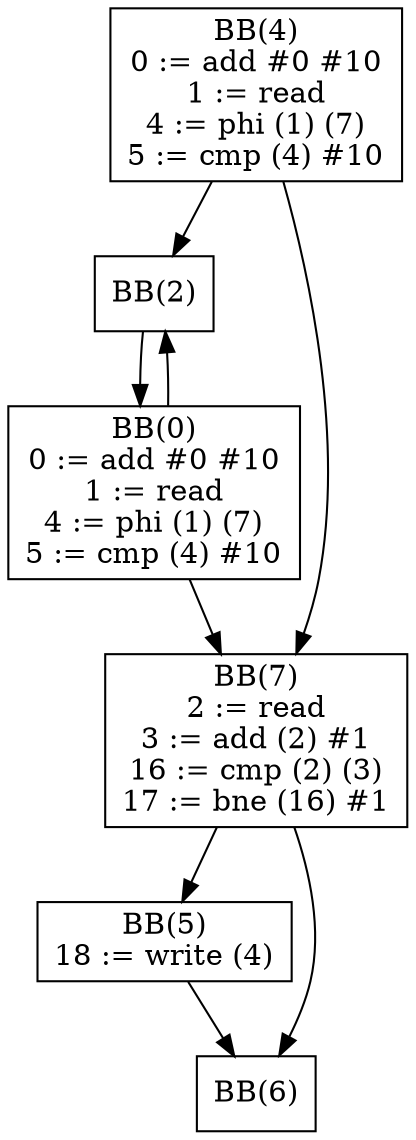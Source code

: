 digraph G {
bb4[shape = box, label = "BB(4)\n" + "0 := add #0 #10\n" + "1 := read\n" + "4 := phi (1) (7)\n" + "5 := cmp (4) #10\n"];
bb2[shape = box, label = "BB(2)\n"];
bb7[shape = box, label = "BB(7)\n" + "2 := read\n" + "3 := add (2) #1\n" + "16 := cmp (2) (3)\n" + "17 := bne (16) #1\n"];
bb0[shape = box, label = "BB(0)\n" + "0 := add #0 #10\n" + "1 := read\n" + "4 := phi (1) (7)\n" + "5 := cmp (4) #10\n"];
bb5[shape = box, label = "BB(5)\n" + "18 := write (4)\n"];
bb6[shape = box, label = "BB(6)\n"];
bb4 -> bb2;
bb4 -> bb7;
bb2 -> bb0;
bb7 -> bb5;
bb7 -> bb6;
bb0 -> bb2;
bb0 -> bb7;
bb5 -> bb6;
}
